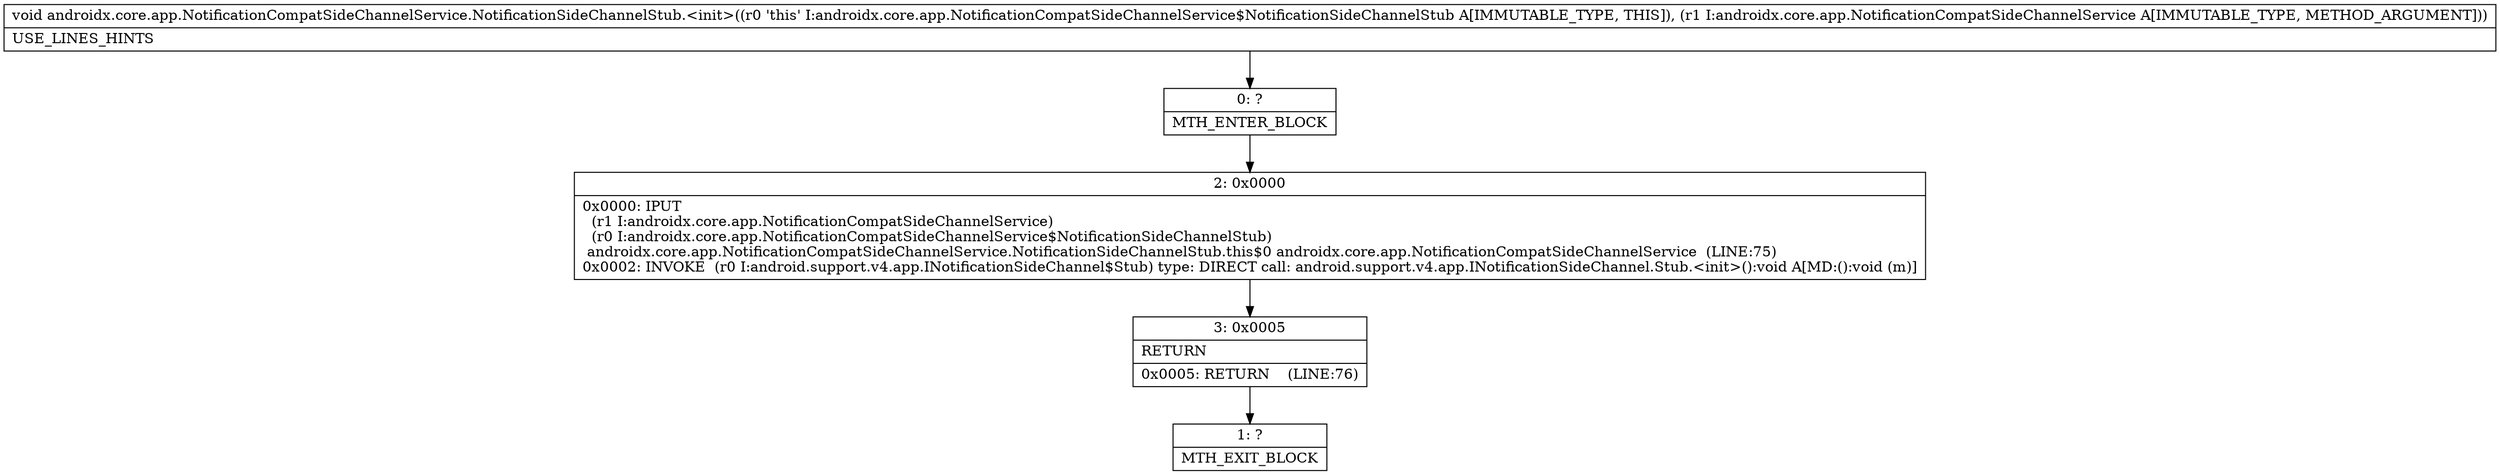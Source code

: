 digraph "CFG forandroidx.core.app.NotificationCompatSideChannelService.NotificationSideChannelStub.\<init\>(Landroidx\/core\/app\/NotificationCompatSideChannelService;)V" {
Node_0 [shape=record,label="{0\:\ ?|MTH_ENTER_BLOCK\l}"];
Node_2 [shape=record,label="{2\:\ 0x0000|0x0000: IPUT  \l  (r1 I:androidx.core.app.NotificationCompatSideChannelService)\l  (r0 I:androidx.core.app.NotificationCompatSideChannelService$NotificationSideChannelStub)\l androidx.core.app.NotificationCompatSideChannelService.NotificationSideChannelStub.this$0 androidx.core.app.NotificationCompatSideChannelService  (LINE:75)\l0x0002: INVOKE  (r0 I:android.support.v4.app.INotificationSideChannel$Stub) type: DIRECT call: android.support.v4.app.INotificationSideChannel.Stub.\<init\>():void A[MD:():void (m)]\l}"];
Node_3 [shape=record,label="{3\:\ 0x0005|RETURN\l|0x0005: RETURN    (LINE:76)\l}"];
Node_1 [shape=record,label="{1\:\ ?|MTH_EXIT_BLOCK\l}"];
MethodNode[shape=record,label="{void androidx.core.app.NotificationCompatSideChannelService.NotificationSideChannelStub.\<init\>((r0 'this' I:androidx.core.app.NotificationCompatSideChannelService$NotificationSideChannelStub A[IMMUTABLE_TYPE, THIS]), (r1 I:androidx.core.app.NotificationCompatSideChannelService A[IMMUTABLE_TYPE, METHOD_ARGUMENT]))  | USE_LINES_HINTS\l}"];
MethodNode -> Node_0;Node_0 -> Node_2;
Node_2 -> Node_3;
Node_3 -> Node_1;
}

